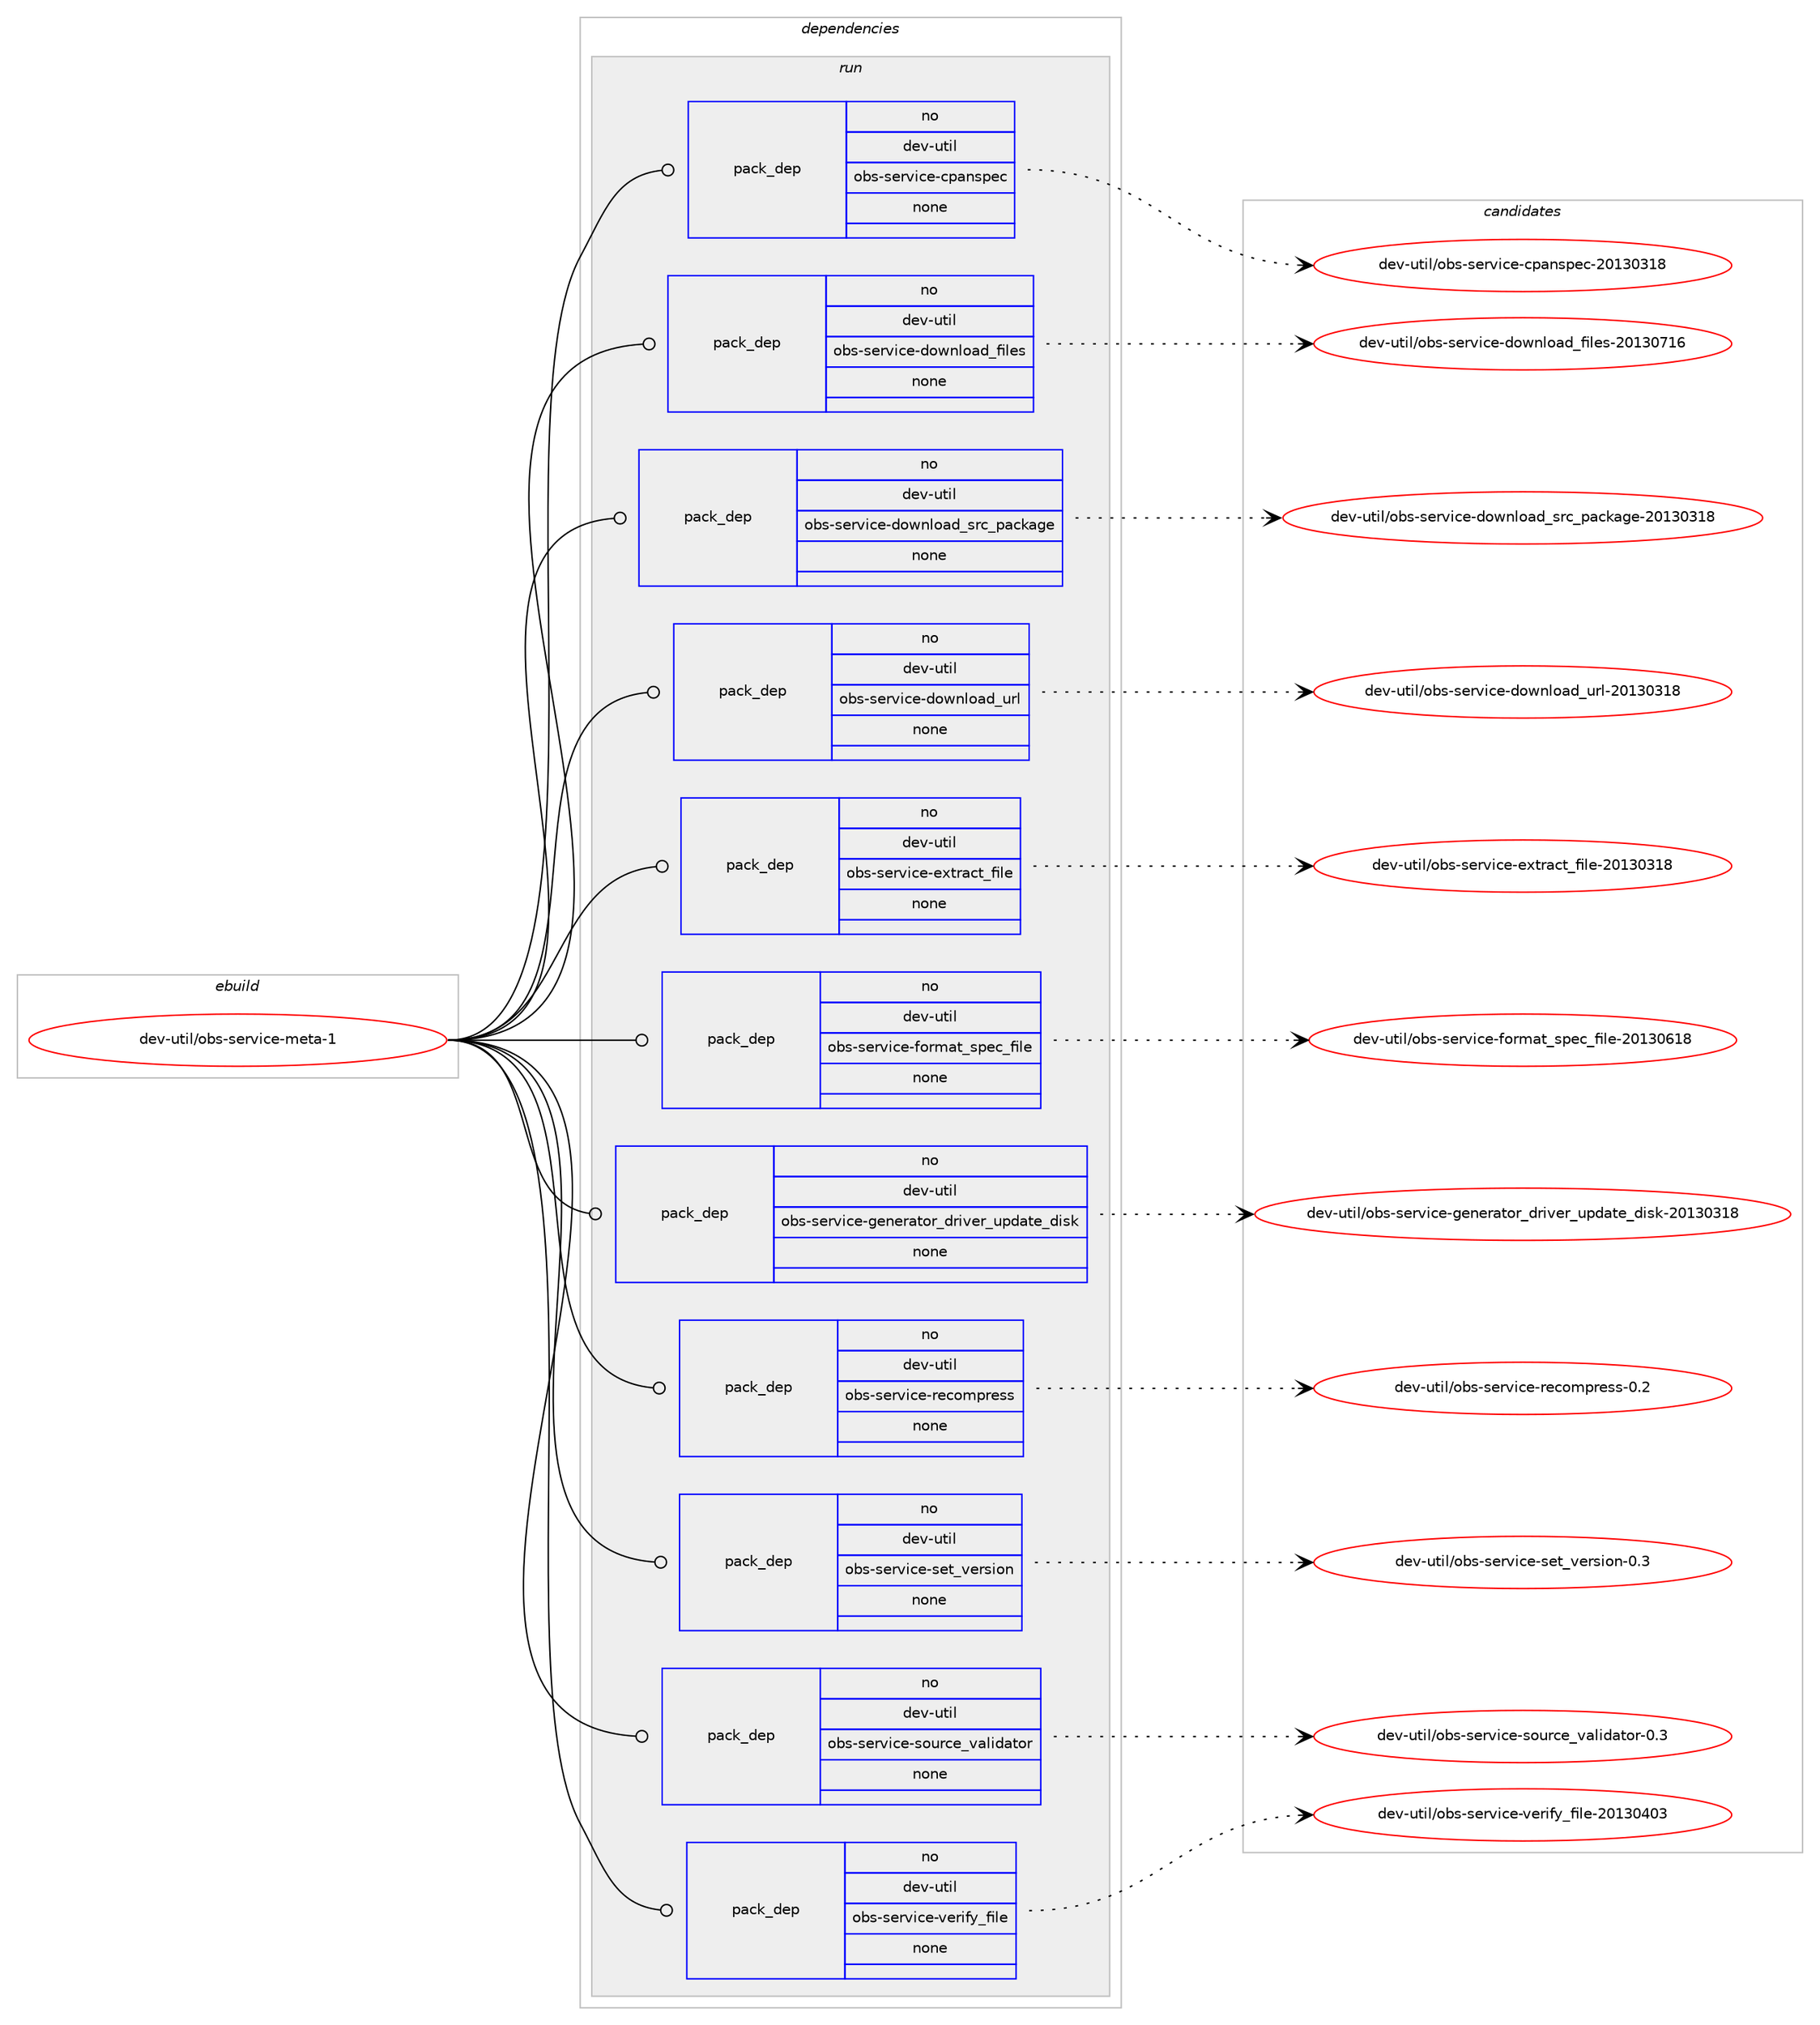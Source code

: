 digraph prolog {

# *************
# Graph options
# *************

newrank=true;
concentrate=true;
compound=true;
graph [rankdir=LR,fontname=Helvetica,fontsize=10,ranksep=1.5];#, ranksep=2.5, nodesep=0.2];
edge  [arrowhead=vee];
node  [fontname=Helvetica,fontsize=10];

# **********
# The ebuild
# **********

subgraph cluster_leftcol {
color=gray;
rank=same;
label=<<i>ebuild</i>>;
id [label="dev-util/obs-service-meta-1", color=red, width=4, href="../dev-util/obs-service-meta-1.svg"];
}

# ****************
# The dependencies
# ****************

subgraph cluster_midcol {
color=gray;
label=<<i>dependencies</i>>;
subgraph cluster_compile {
fillcolor="#eeeeee";
style=filled;
label=<<i>compile</i>>;
}
subgraph cluster_compileandrun {
fillcolor="#eeeeee";
style=filled;
label=<<i>compile and run</i>>;
}
subgraph cluster_run {
fillcolor="#eeeeee";
style=filled;
label=<<i>run</i>>;
subgraph pack204789 {
dependency287592 [label=<<TABLE BORDER="0" CELLBORDER="1" CELLSPACING="0" CELLPADDING="4" WIDTH="220"><TR><TD ROWSPAN="6" CELLPADDING="30">pack_dep</TD></TR><TR><TD WIDTH="110">no</TD></TR><TR><TD>dev-util</TD></TR><TR><TD>obs-service-cpanspec</TD></TR><TR><TD>none</TD></TR><TR><TD></TD></TR></TABLE>>, shape=none, color=blue];
}
id:e -> dependency287592:w [weight=20,style="solid",arrowhead="odot"];
subgraph pack204790 {
dependency287593 [label=<<TABLE BORDER="0" CELLBORDER="1" CELLSPACING="0" CELLPADDING="4" WIDTH="220"><TR><TD ROWSPAN="6" CELLPADDING="30">pack_dep</TD></TR><TR><TD WIDTH="110">no</TD></TR><TR><TD>dev-util</TD></TR><TR><TD>obs-service-download_files</TD></TR><TR><TD>none</TD></TR><TR><TD></TD></TR></TABLE>>, shape=none, color=blue];
}
id:e -> dependency287593:w [weight=20,style="solid",arrowhead="odot"];
subgraph pack204791 {
dependency287594 [label=<<TABLE BORDER="0" CELLBORDER="1" CELLSPACING="0" CELLPADDING="4" WIDTH="220"><TR><TD ROWSPAN="6" CELLPADDING="30">pack_dep</TD></TR><TR><TD WIDTH="110">no</TD></TR><TR><TD>dev-util</TD></TR><TR><TD>obs-service-download_src_package</TD></TR><TR><TD>none</TD></TR><TR><TD></TD></TR></TABLE>>, shape=none, color=blue];
}
id:e -> dependency287594:w [weight=20,style="solid",arrowhead="odot"];
subgraph pack204792 {
dependency287595 [label=<<TABLE BORDER="0" CELLBORDER="1" CELLSPACING="0" CELLPADDING="4" WIDTH="220"><TR><TD ROWSPAN="6" CELLPADDING="30">pack_dep</TD></TR><TR><TD WIDTH="110">no</TD></TR><TR><TD>dev-util</TD></TR><TR><TD>obs-service-download_url</TD></TR><TR><TD>none</TD></TR><TR><TD></TD></TR></TABLE>>, shape=none, color=blue];
}
id:e -> dependency287595:w [weight=20,style="solid",arrowhead="odot"];
subgraph pack204793 {
dependency287596 [label=<<TABLE BORDER="0" CELLBORDER="1" CELLSPACING="0" CELLPADDING="4" WIDTH="220"><TR><TD ROWSPAN="6" CELLPADDING="30">pack_dep</TD></TR><TR><TD WIDTH="110">no</TD></TR><TR><TD>dev-util</TD></TR><TR><TD>obs-service-extract_file</TD></TR><TR><TD>none</TD></TR><TR><TD></TD></TR></TABLE>>, shape=none, color=blue];
}
id:e -> dependency287596:w [weight=20,style="solid",arrowhead="odot"];
subgraph pack204794 {
dependency287597 [label=<<TABLE BORDER="0" CELLBORDER="1" CELLSPACING="0" CELLPADDING="4" WIDTH="220"><TR><TD ROWSPAN="6" CELLPADDING="30">pack_dep</TD></TR><TR><TD WIDTH="110">no</TD></TR><TR><TD>dev-util</TD></TR><TR><TD>obs-service-format_spec_file</TD></TR><TR><TD>none</TD></TR><TR><TD></TD></TR></TABLE>>, shape=none, color=blue];
}
id:e -> dependency287597:w [weight=20,style="solid",arrowhead="odot"];
subgraph pack204795 {
dependency287598 [label=<<TABLE BORDER="0" CELLBORDER="1" CELLSPACING="0" CELLPADDING="4" WIDTH="220"><TR><TD ROWSPAN="6" CELLPADDING="30">pack_dep</TD></TR><TR><TD WIDTH="110">no</TD></TR><TR><TD>dev-util</TD></TR><TR><TD>obs-service-generator_driver_update_disk</TD></TR><TR><TD>none</TD></TR><TR><TD></TD></TR></TABLE>>, shape=none, color=blue];
}
id:e -> dependency287598:w [weight=20,style="solid",arrowhead="odot"];
subgraph pack204796 {
dependency287599 [label=<<TABLE BORDER="0" CELLBORDER="1" CELLSPACING="0" CELLPADDING="4" WIDTH="220"><TR><TD ROWSPAN="6" CELLPADDING="30">pack_dep</TD></TR><TR><TD WIDTH="110">no</TD></TR><TR><TD>dev-util</TD></TR><TR><TD>obs-service-recompress</TD></TR><TR><TD>none</TD></TR><TR><TD></TD></TR></TABLE>>, shape=none, color=blue];
}
id:e -> dependency287599:w [weight=20,style="solid",arrowhead="odot"];
subgraph pack204797 {
dependency287600 [label=<<TABLE BORDER="0" CELLBORDER="1" CELLSPACING="0" CELLPADDING="4" WIDTH="220"><TR><TD ROWSPAN="6" CELLPADDING="30">pack_dep</TD></TR><TR><TD WIDTH="110">no</TD></TR><TR><TD>dev-util</TD></TR><TR><TD>obs-service-set_version</TD></TR><TR><TD>none</TD></TR><TR><TD></TD></TR></TABLE>>, shape=none, color=blue];
}
id:e -> dependency287600:w [weight=20,style="solid",arrowhead="odot"];
subgraph pack204798 {
dependency287601 [label=<<TABLE BORDER="0" CELLBORDER="1" CELLSPACING="0" CELLPADDING="4" WIDTH="220"><TR><TD ROWSPAN="6" CELLPADDING="30">pack_dep</TD></TR><TR><TD WIDTH="110">no</TD></TR><TR><TD>dev-util</TD></TR><TR><TD>obs-service-source_validator</TD></TR><TR><TD>none</TD></TR><TR><TD></TD></TR></TABLE>>, shape=none, color=blue];
}
id:e -> dependency287601:w [weight=20,style="solid",arrowhead="odot"];
subgraph pack204799 {
dependency287602 [label=<<TABLE BORDER="0" CELLBORDER="1" CELLSPACING="0" CELLPADDING="4" WIDTH="220"><TR><TD ROWSPAN="6" CELLPADDING="30">pack_dep</TD></TR><TR><TD WIDTH="110">no</TD></TR><TR><TD>dev-util</TD></TR><TR><TD>obs-service-verify_file</TD></TR><TR><TD>none</TD></TR><TR><TD></TD></TR></TABLE>>, shape=none, color=blue];
}
id:e -> dependency287602:w [weight=20,style="solid",arrowhead="odot"];
}
}

# **************
# The candidates
# **************

subgraph cluster_choices {
rank=same;
color=gray;
label=<<i>candidates</i>>;

subgraph choice204789 {
color=black;
nodesep=1;
choice100101118451171161051084711198115451151011141181059910145991129711011511210199455048495148514956 [label="dev-util/obs-service-cpanspec-20130318", color=red, width=4,href="../dev-util/obs-service-cpanspec-20130318.svg"];
dependency287592:e -> choice100101118451171161051084711198115451151011141181059910145991129711011511210199455048495148514956:w [style=dotted,weight="100"];
}
subgraph choice204790 {
color=black;
nodesep=1;
choice1001011184511711610510847111981154511510111411810599101451001111191101081119710095102105108101115455048495148554954 [label="dev-util/obs-service-download_files-20130716", color=red, width=4,href="../dev-util/obs-service-download_files-20130716.svg"];
dependency287593:e -> choice1001011184511711610510847111981154511510111411810599101451001111191101081119710095102105108101115455048495148554954:w [style=dotted,weight="100"];
}
subgraph choice204791 {
color=black;
nodesep=1;
choice10010111845117116105108471119811545115101114118105991014510011111911010811197100951151149995112979910797103101455048495148514956 [label="dev-util/obs-service-download_src_package-20130318", color=red, width=4,href="../dev-util/obs-service-download_src_package-20130318.svg"];
dependency287594:e -> choice10010111845117116105108471119811545115101114118105991014510011111911010811197100951151149995112979910797103101455048495148514956:w [style=dotted,weight="100"];
}
subgraph choice204792 {
color=black;
nodesep=1;
choice1001011184511711610510847111981154511510111411810599101451001111191101081119710095117114108455048495148514956 [label="dev-util/obs-service-download_url-20130318", color=red, width=4,href="../dev-util/obs-service-download_url-20130318.svg"];
dependency287595:e -> choice1001011184511711610510847111981154511510111411810599101451001111191101081119710095117114108455048495148514956:w [style=dotted,weight="100"];
}
subgraph choice204793 {
color=black;
nodesep=1;
choice100101118451171161051084711198115451151011141181059910145101120116114979911695102105108101455048495148514956 [label="dev-util/obs-service-extract_file-20130318", color=red, width=4,href="../dev-util/obs-service-extract_file-20130318.svg"];
dependency287596:e -> choice100101118451171161051084711198115451151011141181059910145101120116114979911695102105108101455048495148514956:w [style=dotted,weight="100"];
}
subgraph choice204794 {
color=black;
nodesep=1;
choice10010111845117116105108471119811545115101114118105991014510211111410997116951151121019995102105108101455048495148544956 [label="dev-util/obs-service-format_spec_file-20130618", color=red, width=4,href="../dev-util/obs-service-format_spec_file-20130618.svg"];
dependency287597:e -> choice10010111845117116105108471119811545115101114118105991014510211111410997116951151121019995102105108101455048495148544956:w [style=dotted,weight="100"];
}
subgraph choice204795 {
color=black;
nodesep=1;
choice1001011184511711610510847111981154511510111411810599101451031011101011149711611111495100114105118101114951171121009711610195100105115107455048495148514956 [label="dev-util/obs-service-generator_driver_update_disk-20130318", color=red, width=4,href="../dev-util/obs-service-generator_driver_update_disk-20130318.svg"];
dependency287598:e -> choice1001011184511711610510847111981154511510111411810599101451031011101011149711611111495100114105118101114951171121009711610195100105115107455048495148514956:w [style=dotted,weight="100"];
}
subgraph choice204796 {
color=black;
nodesep=1;
choice1001011184511711610510847111981154511510111411810599101451141019911110911211410111511545484650 [label="dev-util/obs-service-recompress-0.2", color=red, width=4,href="../dev-util/obs-service-recompress-0.2.svg"];
dependency287599:e -> choice1001011184511711610510847111981154511510111411810599101451141019911110911211410111511545484650:w [style=dotted,weight="100"];
}
subgraph choice204797 {
color=black;
nodesep=1;
choice1001011184511711610510847111981154511510111411810599101451151011169511810111411510511111045484651 [label="dev-util/obs-service-set_version-0.3", color=red, width=4,href="../dev-util/obs-service-set_version-0.3.svg"];
dependency287600:e -> choice1001011184511711610510847111981154511510111411810599101451151011169511810111411510511111045484651:w [style=dotted,weight="100"];
}
subgraph choice204798 {
color=black;
nodesep=1;
choice1001011184511711610510847111981154511510111411810599101451151111171149910195118971081051009711611111445484651 [label="dev-util/obs-service-source_validator-0.3", color=red, width=4,href="../dev-util/obs-service-source_validator-0.3.svg"];
dependency287601:e -> choice1001011184511711610510847111981154511510111411810599101451151111171149910195118971081051009711611111445484651:w [style=dotted,weight="100"];
}
subgraph choice204799 {
color=black;
nodesep=1;
choice10010111845117116105108471119811545115101114118105991014511810111410510212195102105108101455048495148524851 [label="dev-util/obs-service-verify_file-20130403", color=red, width=4,href="../dev-util/obs-service-verify_file-20130403.svg"];
dependency287602:e -> choice10010111845117116105108471119811545115101114118105991014511810111410510212195102105108101455048495148524851:w [style=dotted,weight="100"];
}
}

}
